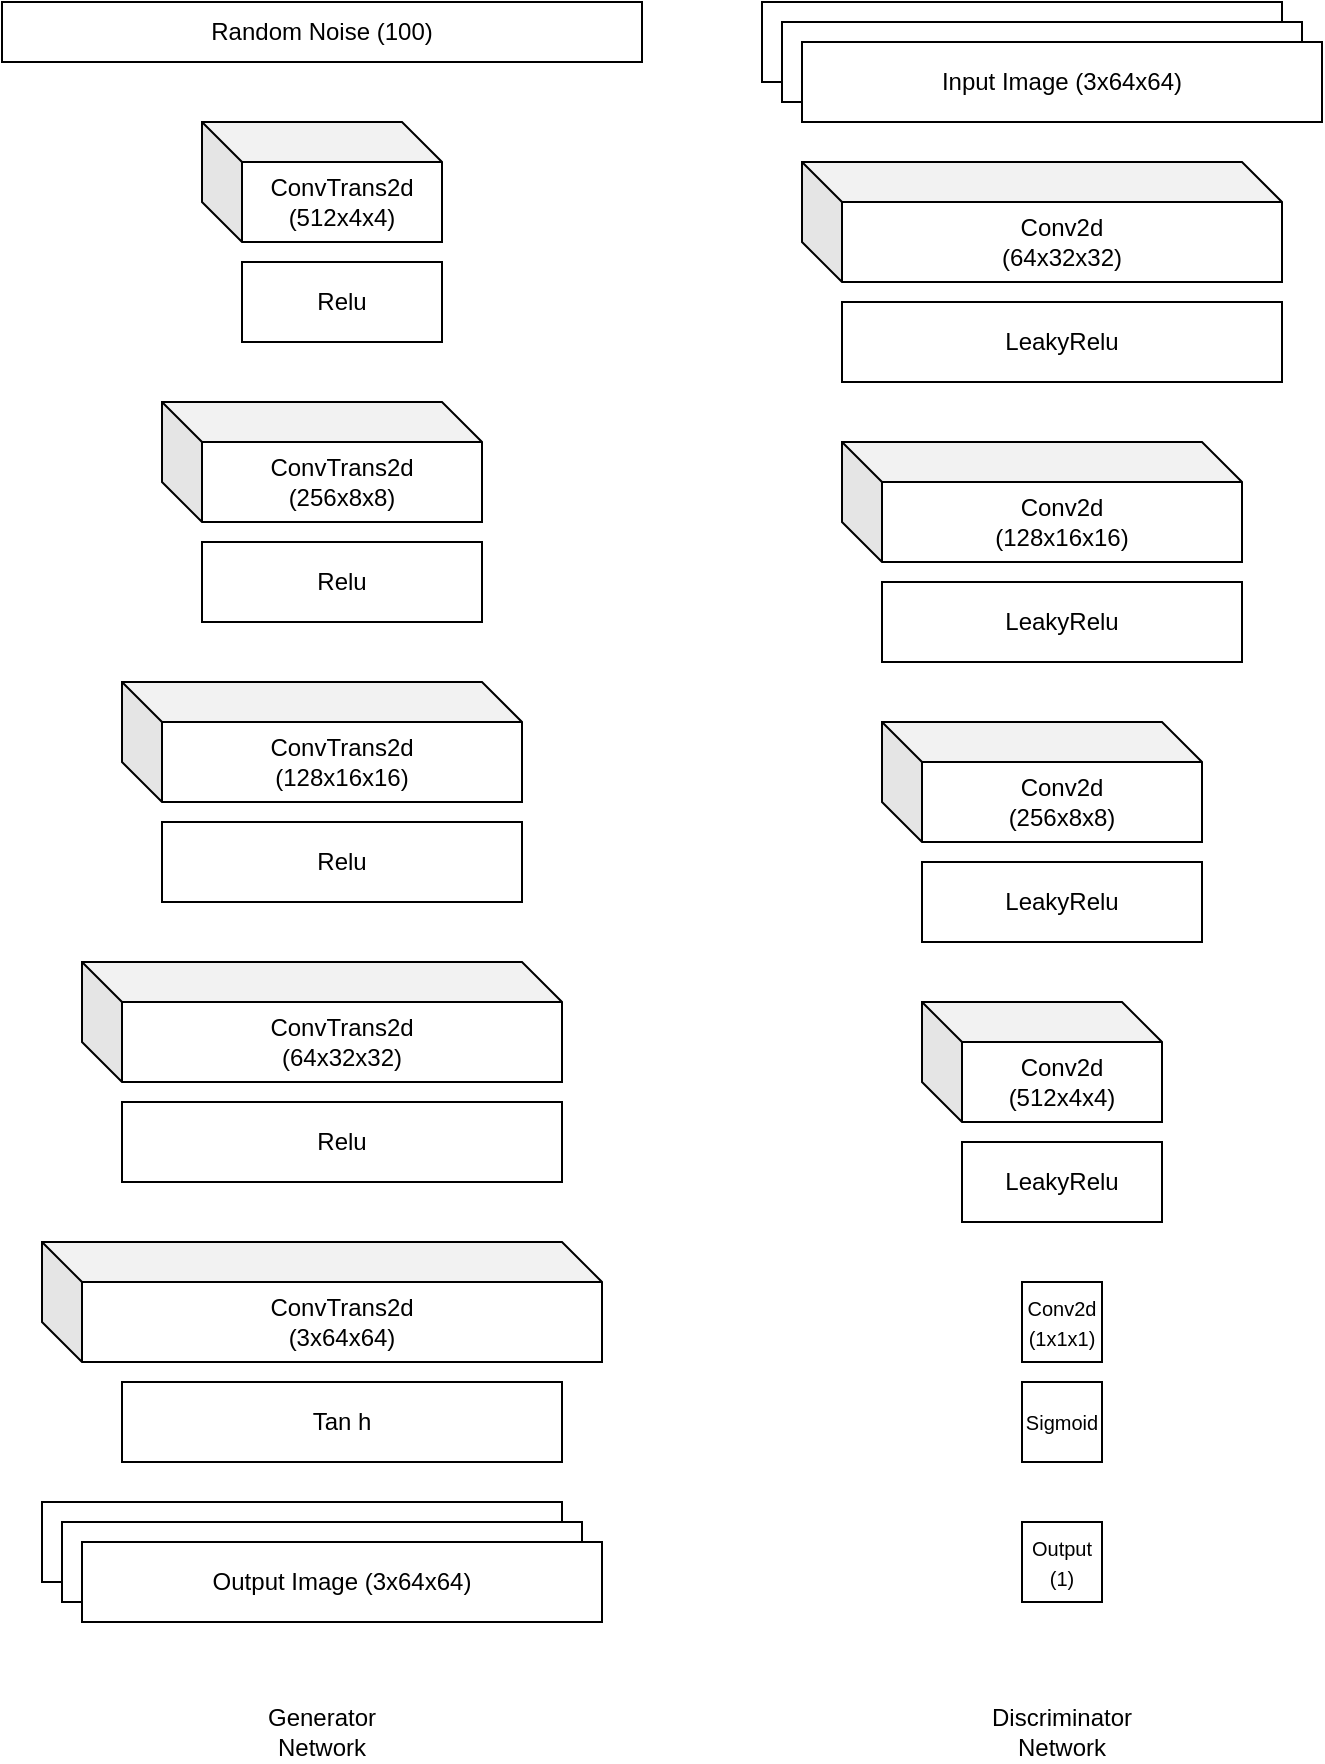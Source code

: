 <mxfile version="20.4.0" type="device"><diagram id="jbxwBGqX3KTYy3tTBaGr" name="Page-1"><mxGraphModel dx="938" dy="514" grid="1" gridSize="10" guides="1" tooltips="1" connect="1" arrows="1" fold="1" page="1" pageScale="1" pageWidth="850" pageHeight="1100" math="0" shadow="0"><root><mxCell id="0"/><mxCell id="1" parent="0"/><mxCell id="yYb3Ez1D52SIthG9iJt6-1" value="Random Noise (100)" style="rounded=0;whiteSpace=wrap;html=1;" vertex="1" parent="1"><mxGeometry x="80" y="120" width="320" height="30" as="geometry"/></mxCell><mxCell id="yYb3Ez1D52SIthG9iJt6-2" value="ConvTrans2d&lt;br&gt;(512x4x4)" style="shape=cube;whiteSpace=wrap;html=1;boundedLbl=1;backgroundOutline=1;darkOpacity=0.05;darkOpacity2=0.1;" vertex="1" parent="1"><mxGeometry x="180" y="180" width="120" height="60" as="geometry"/></mxCell><mxCell id="yYb3Ez1D52SIthG9iJt6-3" value="Relu" style="rounded=0;whiteSpace=wrap;html=1;" vertex="1" parent="1"><mxGeometry x="200" y="250" width="100" height="40" as="geometry"/></mxCell><mxCell id="yYb3Ez1D52SIthG9iJt6-4" value="ConvTrans2d&lt;br&gt;(256x8x8)" style="shape=cube;whiteSpace=wrap;html=1;boundedLbl=1;backgroundOutline=1;darkOpacity=0.05;darkOpacity2=0.1;" vertex="1" parent="1"><mxGeometry x="160" y="320" width="160" height="60" as="geometry"/></mxCell><mxCell id="yYb3Ez1D52SIthG9iJt6-5" value="Relu" style="rounded=0;whiteSpace=wrap;html=1;" vertex="1" parent="1"><mxGeometry x="180" y="390" width="140" height="40" as="geometry"/></mxCell><mxCell id="yYb3Ez1D52SIthG9iJt6-6" value="ConvTrans2d&lt;br&gt;(128x16x16)" style="shape=cube;whiteSpace=wrap;html=1;boundedLbl=1;backgroundOutline=1;darkOpacity=0.05;darkOpacity2=0.1;" vertex="1" parent="1"><mxGeometry x="140" y="460" width="200" height="60" as="geometry"/></mxCell><mxCell id="yYb3Ez1D52SIthG9iJt6-7" value="Relu" style="rounded=0;whiteSpace=wrap;html=1;" vertex="1" parent="1"><mxGeometry x="160" y="530" width="180" height="40" as="geometry"/></mxCell><mxCell id="yYb3Ez1D52SIthG9iJt6-8" value="ConvTrans2d&lt;br&gt;(64x32x32)" style="shape=cube;whiteSpace=wrap;html=1;boundedLbl=1;backgroundOutline=1;darkOpacity=0.05;darkOpacity2=0.1;" vertex="1" parent="1"><mxGeometry x="120" y="600" width="240" height="60" as="geometry"/></mxCell><mxCell id="yYb3Ez1D52SIthG9iJt6-9" value="Relu" style="rounded=0;whiteSpace=wrap;html=1;" vertex="1" parent="1"><mxGeometry x="140" y="670" width="220" height="40" as="geometry"/></mxCell><mxCell id="yYb3Ez1D52SIthG9iJt6-11" value="" style="rounded=0;whiteSpace=wrap;html=1;" vertex="1" parent="1"><mxGeometry x="100" y="870" width="260" height="40" as="geometry"/></mxCell><mxCell id="yYb3Ez1D52SIthG9iJt6-14" value="" style="rounded=0;whiteSpace=wrap;html=1;" vertex="1" parent="1"><mxGeometry x="110" y="880" width="260" height="40" as="geometry"/></mxCell><mxCell id="yYb3Ez1D52SIthG9iJt6-15" value="Output Image (3x64x64)" style="rounded=0;whiteSpace=wrap;html=1;" vertex="1" parent="1"><mxGeometry x="120" y="890" width="260" height="40" as="geometry"/></mxCell><mxCell id="yYb3Ez1D52SIthG9iJt6-16" value="ConvTrans2d&lt;br&gt;(3x64x64)" style="shape=cube;whiteSpace=wrap;html=1;boundedLbl=1;backgroundOutline=1;darkOpacity=0.05;darkOpacity2=0.1;" vertex="1" parent="1"><mxGeometry x="100" y="740" width="280" height="60" as="geometry"/></mxCell><mxCell id="yYb3Ez1D52SIthG9iJt6-17" value="Tan h" style="rounded=0;whiteSpace=wrap;html=1;" vertex="1" parent="1"><mxGeometry x="140" y="810" width="220" height="40" as="geometry"/></mxCell><mxCell id="yYb3Ez1D52SIthG9iJt6-18" value="Generator Network" style="text;html=1;strokeColor=none;fillColor=none;align=center;verticalAlign=middle;whiteSpace=wrap;rounded=0;" vertex="1" parent="1"><mxGeometry x="210" y="970" width="60" height="30" as="geometry"/></mxCell><mxCell id="yYb3Ez1D52SIthG9iJt6-19" value="" style="rounded=0;whiteSpace=wrap;html=1;" vertex="1" parent="1"><mxGeometry x="460" y="120" width="260" height="40" as="geometry"/></mxCell><mxCell id="yYb3Ez1D52SIthG9iJt6-20" value="" style="rounded=0;whiteSpace=wrap;html=1;" vertex="1" parent="1"><mxGeometry x="470" y="130" width="260" height="40" as="geometry"/></mxCell><mxCell id="yYb3Ez1D52SIthG9iJt6-21" value="Input Image (3x64x64)" style="rounded=0;whiteSpace=wrap;html=1;" vertex="1" parent="1"><mxGeometry x="480" y="140" width="260" height="40" as="geometry"/></mxCell><mxCell id="yYb3Ez1D52SIthG9iJt6-22" value="Conv2d&lt;br&gt;(64x32x32)" style="shape=cube;whiteSpace=wrap;html=1;boundedLbl=1;backgroundOutline=1;darkOpacity=0.05;darkOpacity2=0.1;" vertex="1" parent="1"><mxGeometry x="480" y="200" width="240" height="60" as="geometry"/></mxCell><mxCell id="yYb3Ez1D52SIthG9iJt6-23" value="LeakyRelu" style="rounded=0;whiteSpace=wrap;html=1;" vertex="1" parent="1"><mxGeometry x="500" y="270" width="220" height="40" as="geometry"/></mxCell><mxCell id="yYb3Ez1D52SIthG9iJt6-24" value="Conv2d&lt;br&gt;(128x16x16)" style="shape=cube;whiteSpace=wrap;html=1;boundedLbl=1;backgroundOutline=1;darkOpacity=0.05;darkOpacity2=0.1;" vertex="1" parent="1"><mxGeometry x="500" y="340" width="200" height="60" as="geometry"/></mxCell><mxCell id="yYb3Ez1D52SIthG9iJt6-25" value="LeakyRelu" style="rounded=0;whiteSpace=wrap;html=1;" vertex="1" parent="1"><mxGeometry x="520" y="410" width="180" height="40" as="geometry"/></mxCell><mxCell id="yYb3Ez1D52SIthG9iJt6-26" value="Conv2d&lt;br&gt;(256x8x8)" style="shape=cube;whiteSpace=wrap;html=1;boundedLbl=1;backgroundOutline=1;darkOpacity=0.05;darkOpacity2=0.1;" vertex="1" parent="1"><mxGeometry x="520" y="480" width="160" height="60" as="geometry"/></mxCell><mxCell id="yYb3Ez1D52SIthG9iJt6-27" value="LeakyRelu" style="rounded=0;whiteSpace=wrap;html=1;" vertex="1" parent="1"><mxGeometry x="540" y="550" width="140" height="40" as="geometry"/></mxCell><mxCell id="yYb3Ez1D52SIthG9iJt6-28" value="Conv2d&lt;br&gt;(512x4x4)" style="shape=cube;whiteSpace=wrap;html=1;boundedLbl=1;backgroundOutline=1;darkOpacity=0.05;darkOpacity2=0.1;" vertex="1" parent="1"><mxGeometry x="540" y="620" width="120" height="60" as="geometry"/></mxCell><mxCell id="yYb3Ez1D52SIthG9iJt6-29" value="LeakyRelu" style="rounded=0;whiteSpace=wrap;html=1;" vertex="1" parent="1"><mxGeometry x="560" y="690" width="100" height="40" as="geometry"/></mxCell><mxCell id="yYb3Ez1D52SIthG9iJt6-30" value="&lt;font style=&quot;font-size: 10px;&quot;&gt;Conv2d&lt;br&gt;(1x1x1)&lt;/font&gt;" style="rounded=0;whiteSpace=wrap;html=1;" vertex="1" parent="1"><mxGeometry x="590" y="760" width="40" height="40" as="geometry"/></mxCell><mxCell id="yYb3Ez1D52SIthG9iJt6-31" value="&lt;font style=&quot;font-size: 10px;&quot;&gt;Sigmoid&lt;/font&gt;" style="rounded=0;whiteSpace=wrap;html=1;" vertex="1" parent="1"><mxGeometry x="590" y="810" width="40" height="40" as="geometry"/></mxCell><mxCell id="yYb3Ez1D52SIthG9iJt6-32" value="&lt;font style=&quot;font-size: 10px;&quot;&gt;Output&lt;br&gt;(1)&lt;/font&gt;" style="rounded=0;whiteSpace=wrap;html=1;" vertex="1" parent="1"><mxGeometry x="590" y="880" width="40" height="40" as="geometry"/></mxCell><mxCell id="yYb3Ez1D52SIthG9iJt6-33" value="Discriminator&lt;br&gt;Network" style="text;html=1;strokeColor=none;fillColor=none;align=center;verticalAlign=middle;whiteSpace=wrap;rounded=0;" vertex="1" parent="1"><mxGeometry x="580" y="970" width="60" height="30" as="geometry"/></mxCell></root></mxGraphModel></diagram></mxfile>